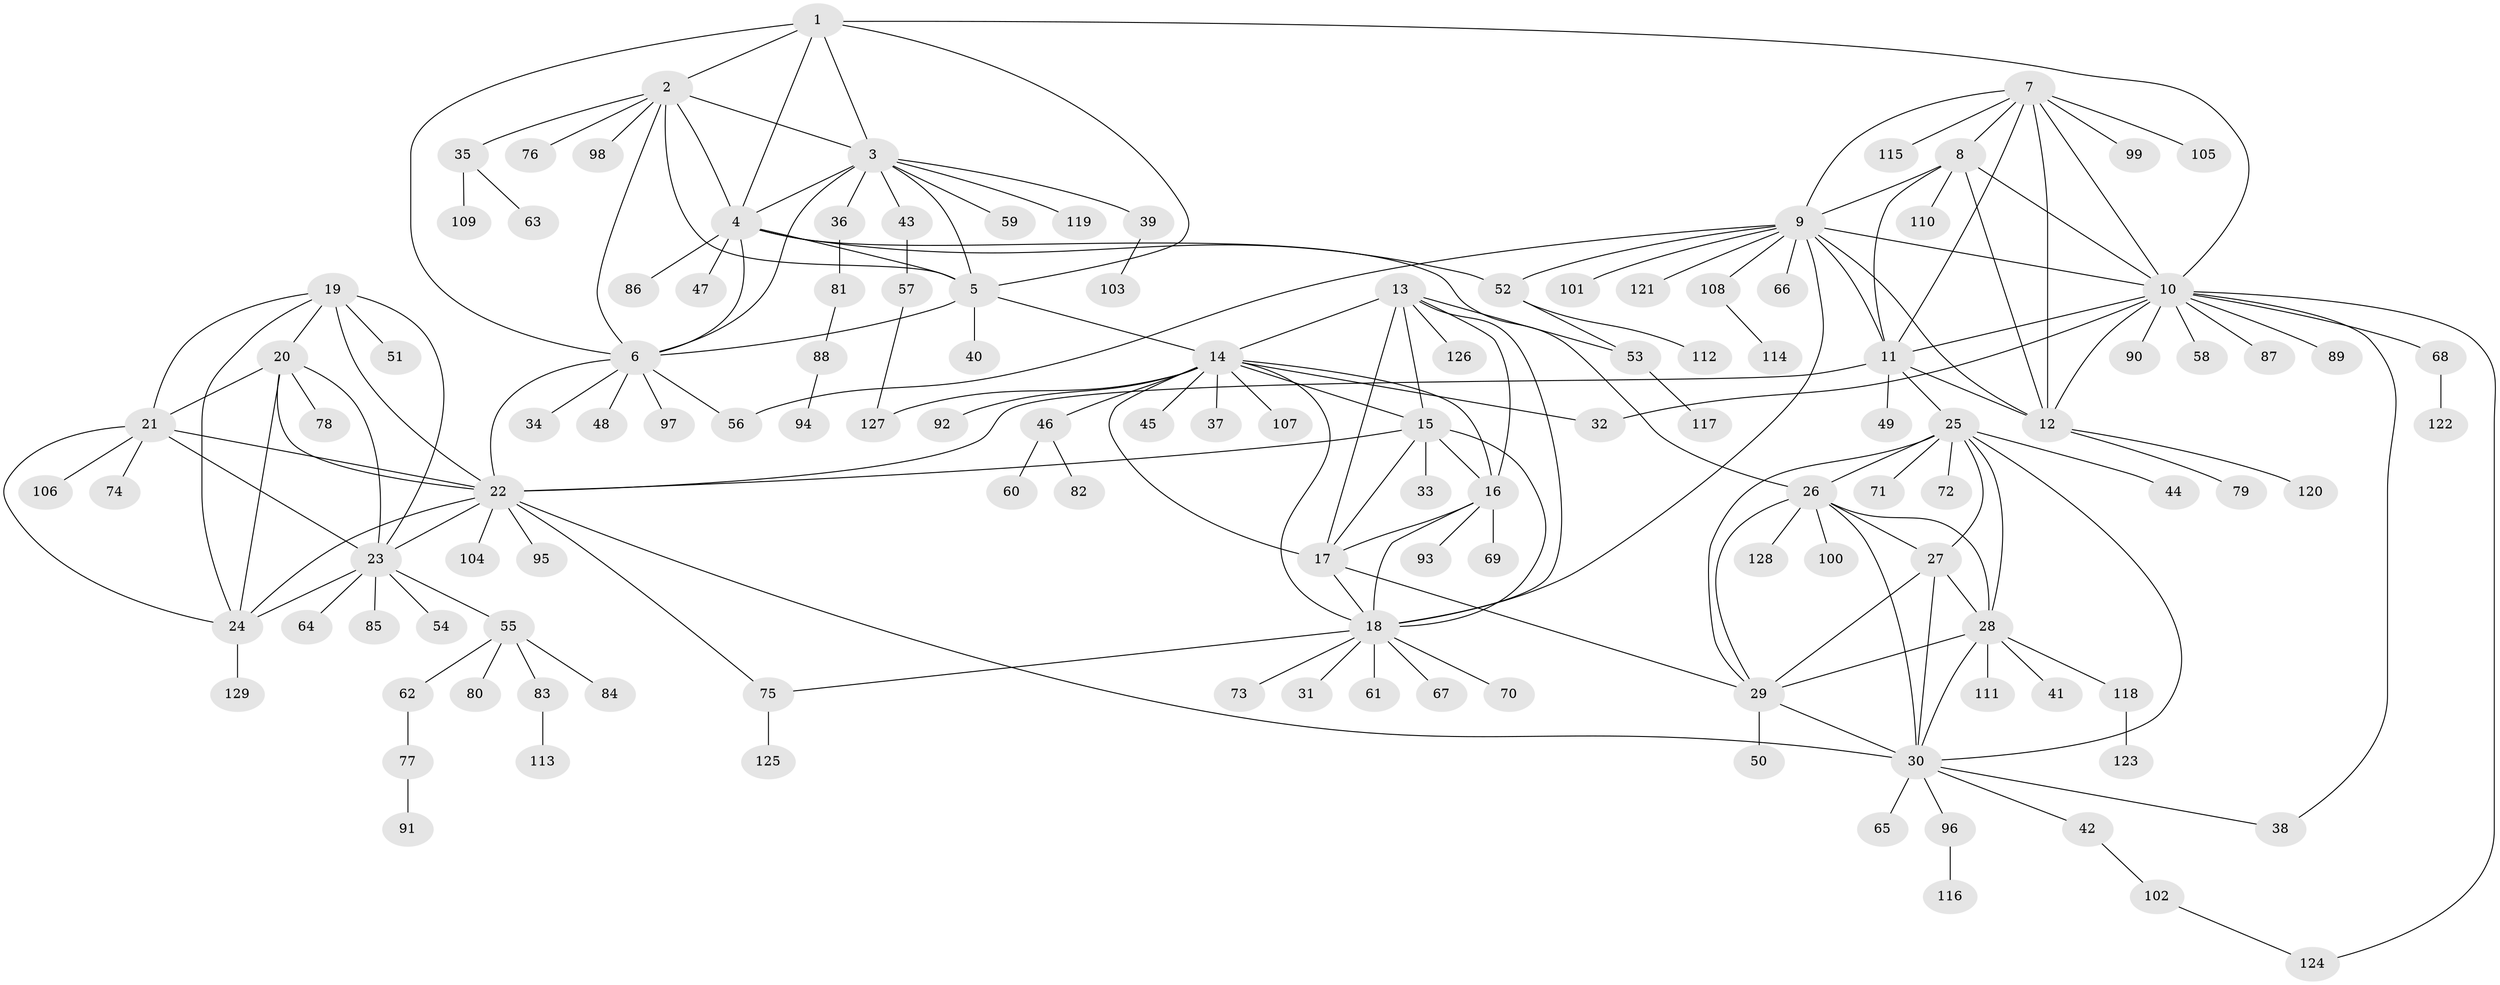 // coarse degree distribution, {4: 0.0392156862745098, 10: 0.0196078431372549, 5: 0.0392156862745098, 23: 0.0196078431372549, 11: 0.0196078431372549, 13: 0.0196078431372549, 2: 0.11764705882352941, 1: 0.7254901960784313}
// Generated by graph-tools (version 1.1) at 2025/19/03/04/25 18:19:49]
// undirected, 129 vertices, 192 edges
graph export_dot {
graph [start="1"]
  node [color=gray90,style=filled];
  1;
  2;
  3;
  4;
  5;
  6;
  7;
  8;
  9;
  10;
  11;
  12;
  13;
  14;
  15;
  16;
  17;
  18;
  19;
  20;
  21;
  22;
  23;
  24;
  25;
  26;
  27;
  28;
  29;
  30;
  31;
  32;
  33;
  34;
  35;
  36;
  37;
  38;
  39;
  40;
  41;
  42;
  43;
  44;
  45;
  46;
  47;
  48;
  49;
  50;
  51;
  52;
  53;
  54;
  55;
  56;
  57;
  58;
  59;
  60;
  61;
  62;
  63;
  64;
  65;
  66;
  67;
  68;
  69;
  70;
  71;
  72;
  73;
  74;
  75;
  76;
  77;
  78;
  79;
  80;
  81;
  82;
  83;
  84;
  85;
  86;
  87;
  88;
  89;
  90;
  91;
  92;
  93;
  94;
  95;
  96;
  97;
  98;
  99;
  100;
  101;
  102;
  103;
  104;
  105;
  106;
  107;
  108;
  109;
  110;
  111;
  112;
  113;
  114;
  115;
  116;
  117;
  118;
  119;
  120;
  121;
  122;
  123;
  124;
  125;
  126;
  127;
  128;
  129;
  1 -- 2;
  1 -- 3;
  1 -- 4;
  1 -- 5;
  1 -- 6;
  1 -- 10;
  2 -- 3;
  2 -- 4;
  2 -- 5;
  2 -- 6;
  2 -- 35;
  2 -- 76;
  2 -- 98;
  3 -- 4;
  3 -- 5;
  3 -- 6;
  3 -- 36;
  3 -- 39;
  3 -- 43;
  3 -- 59;
  3 -- 119;
  4 -- 5;
  4 -- 6;
  4 -- 26;
  4 -- 47;
  4 -- 52;
  4 -- 86;
  5 -- 6;
  5 -- 14;
  5 -- 40;
  6 -- 22;
  6 -- 34;
  6 -- 48;
  6 -- 56;
  6 -- 97;
  7 -- 8;
  7 -- 9;
  7 -- 10;
  7 -- 11;
  7 -- 12;
  7 -- 99;
  7 -- 105;
  7 -- 115;
  8 -- 9;
  8 -- 10;
  8 -- 11;
  8 -- 12;
  8 -- 110;
  9 -- 10;
  9 -- 11;
  9 -- 12;
  9 -- 18;
  9 -- 52;
  9 -- 56;
  9 -- 66;
  9 -- 101;
  9 -- 108;
  9 -- 121;
  10 -- 11;
  10 -- 12;
  10 -- 32;
  10 -- 38;
  10 -- 58;
  10 -- 68;
  10 -- 87;
  10 -- 89;
  10 -- 90;
  10 -- 124;
  11 -- 12;
  11 -- 22;
  11 -- 25;
  11 -- 49;
  12 -- 79;
  12 -- 120;
  13 -- 14;
  13 -- 15;
  13 -- 16;
  13 -- 17;
  13 -- 18;
  13 -- 53;
  13 -- 126;
  14 -- 15;
  14 -- 16;
  14 -- 17;
  14 -- 18;
  14 -- 32;
  14 -- 37;
  14 -- 45;
  14 -- 46;
  14 -- 92;
  14 -- 107;
  14 -- 127;
  15 -- 16;
  15 -- 17;
  15 -- 18;
  15 -- 22;
  15 -- 33;
  16 -- 17;
  16 -- 18;
  16 -- 69;
  16 -- 93;
  17 -- 18;
  17 -- 29;
  18 -- 31;
  18 -- 61;
  18 -- 67;
  18 -- 70;
  18 -- 73;
  18 -- 75;
  19 -- 20;
  19 -- 21;
  19 -- 22;
  19 -- 23;
  19 -- 24;
  19 -- 51;
  20 -- 21;
  20 -- 22;
  20 -- 23;
  20 -- 24;
  20 -- 78;
  21 -- 22;
  21 -- 23;
  21 -- 24;
  21 -- 74;
  21 -- 106;
  22 -- 23;
  22 -- 24;
  22 -- 30;
  22 -- 75;
  22 -- 95;
  22 -- 104;
  23 -- 24;
  23 -- 54;
  23 -- 55;
  23 -- 64;
  23 -- 85;
  24 -- 129;
  25 -- 26;
  25 -- 27;
  25 -- 28;
  25 -- 29;
  25 -- 30;
  25 -- 44;
  25 -- 71;
  25 -- 72;
  26 -- 27;
  26 -- 28;
  26 -- 29;
  26 -- 30;
  26 -- 100;
  26 -- 128;
  27 -- 28;
  27 -- 29;
  27 -- 30;
  28 -- 29;
  28 -- 30;
  28 -- 41;
  28 -- 111;
  28 -- 118;
  29 -- 30;
  29 -- 50;
  30 -- 38;
  30 -- 42;
  30 -- 65;
  30 -- 96;
  35 -- 63;
  35 -- 109;
  36 -- 81;
  39 -- 103;
  42 -- 102;
  43 -- 57;
  46 -- 60;
  46 -- 82;
  52 -- 53;
  52 -- 112;
  53 -- 117;
  55 -- 62;
  55 -- 80;
  55 -- 83;
  55 -- 84;
  57 -- 127;
  62 -- 77;
  68 -- 122;
  75 -- 125;
  77 -- 91;
  81 -- 88;
  83 -- 113;
  88 -- 94;
  96 -- 116;
  102 -- 124;
  108 -- 114;
  118 -- 123;
}
